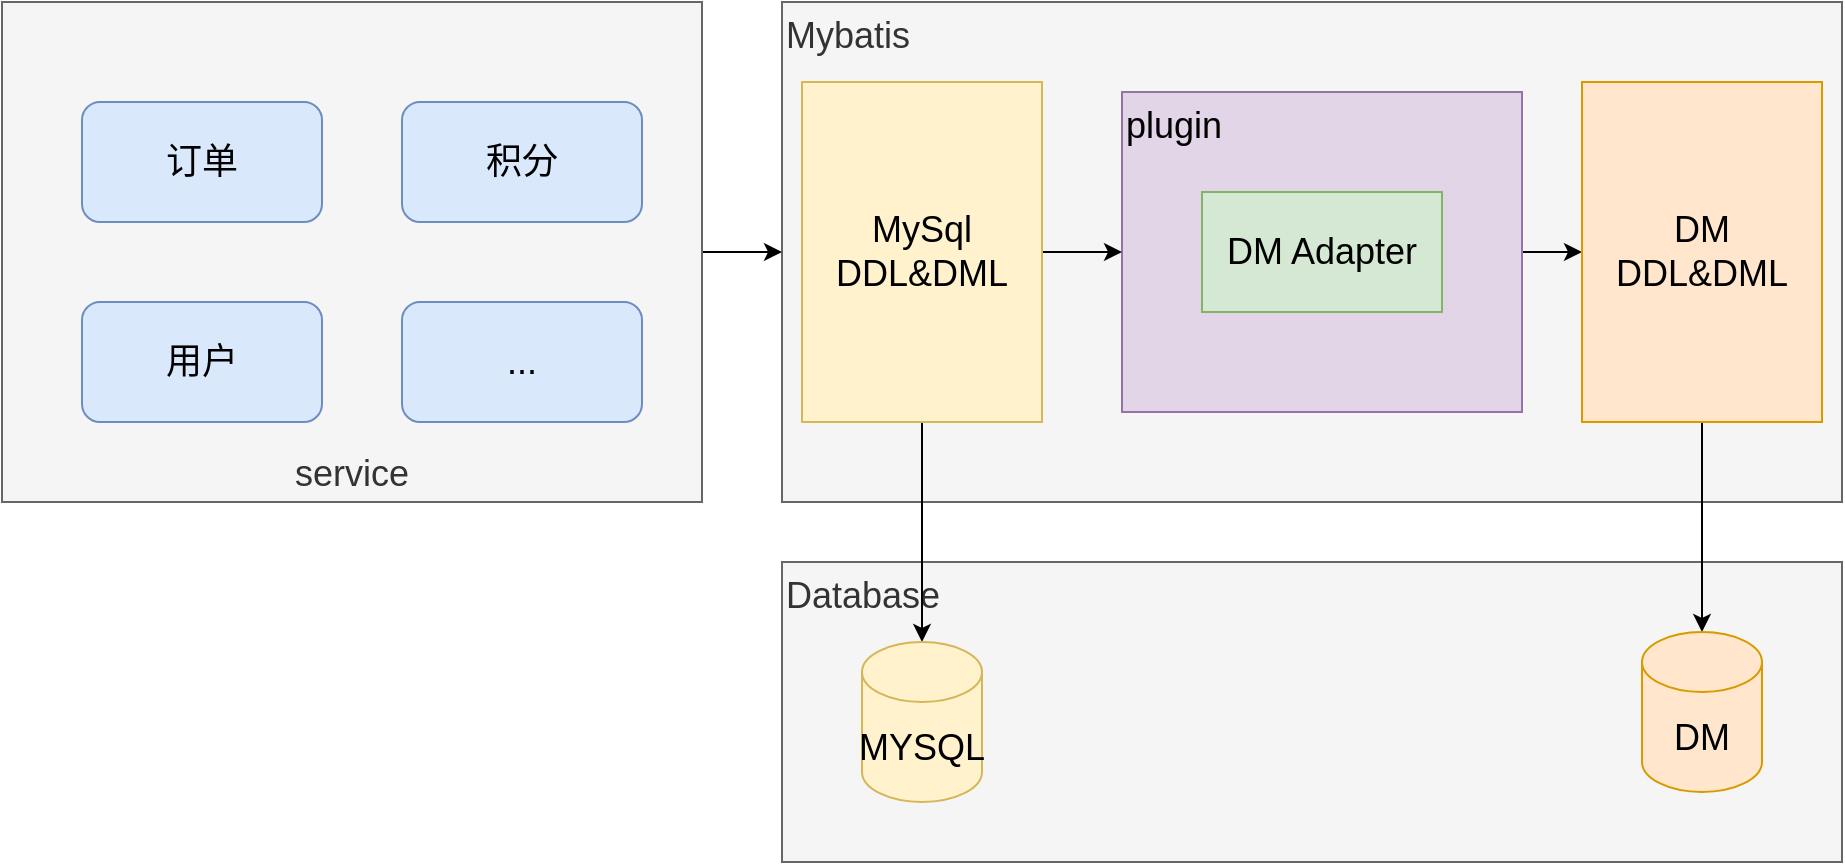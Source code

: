 <mxfile version="22.0.4" type="github">
  <diagram name="第 1 页" id="uxam0HJFk7IKHuleWVk5">
    <mxGraphModel dx="1434" dy="765" grid="1" gridSize="10" guides="1" tooltips="1" connect="1" arrows="1" fold="1" page="1" pageScale="1" pageWidth="827" pageHeight="1169" math="0" shadow="0">
      <root>
        <mxCell id="0" />
        <mxCell id="1" parent="0" />
        <mxCell id="KnT9PUAGvuGJ7m0zhY_S-18" value="Database" style="rounded=0;whiteSpace=wrap;html=1;fillColor=#f5f5f5;fontColor=#333333;strokeColor=#666666;align=left;verticalAlign=top;fontSize=18;" vertex="1" parent="1">
          <mxGeometry x="590" y="400" width="530" height="150" as="geometry" />
        </mxCell>
        <mxCell id="KnT9PUAGvuGJ7m0zhY_S-11" value="Mybatis" style="rounded=0;whiteSpace=wrap;html=1;fillColor=#f5f5f5;fontColor=#333333;strokeColor=#666666;verticalAlign=top;align=left;fontSize=18;" vertex="1" parent="1">
          <mxGeometry x="590" y="120" width="530" height="250" as="geometry" />
        </mxCell>
        <mxCell id="KnT9PUAGvuGJ7m0zhY_S-13" style="edgeStyle=orthogonalEdgeStyle;rounded=0;orthogonalLoop=1;jettySize=auto;html=1;exitX=1;exitY=0.5;exitDx=0;exitDy=0;entryX=0;entryY=0.5;entryDx=0;entryDy=0;fontSize=18;" edge="1" parent="1" source="KnT9PUAGvuGJ7m0zhY_S-10" target="KnT9PUAGvuGJ7m0zhY_S-11">
          <mxGeometry relative="1" as="geometry" />
        </mxCell>
        <mxCell id="KnT9PUAGvuGJ7m0zhY_S-10" value="service" style="rounded=0;whiteSpace=wrap;html=1;verticalAlign=bottom;fillColor=#f5f5f5;fontColor=#333333;strokeColor=#666666;fontSize=18;" vertex="1" parent="1">
          <mxGeometry x="200" y="120" width="350" height="250" as="geometry" />
        </mxCell>
        <mxCell id="KnT9PUAGvuGJ7m0zhY_S-15" style="edgeStyle=orthogonalEdgeStyle;rounded=0;orthogonalLoop=1;jettySize=auto;html=1;exitX=1;exitY=0.5;exitDx=0;exitDy=0;entryX=0;entryY=0.5;entryDx=0;entryDy=0;fontSize=18;" edge="1" parent="1" source="KnT9PUAGvuGJ7m0zhY_S-8" target="KnT9PUAGvuGJ7m0zhY_S-6">
          <mxGeometry relative="1" as="geometry" />
        </mxCell>
        <mxCell id="KnT9PUAGvuGJ7m0zhY_S-8" value="plugin" style="rounded=0;whiteSpace=wrap;html=1;fillColor=#e1d5e7;strokeColor=#9673a6;align=left;verticalAlign=top;fontSize=18;" vertex="1" parent="1">
          <mxGeometry x="760" y="165" width="200" height="160" as="geometry" />
        </mxCell>
        <mxCell id="KnT9PUAGvuGJ7m0zhY_S-1" value="用户" style="rounded=1;whiteSpace=wrap;html=1;fillColor=#dae8fc;strokeColor=#6c8ebf;fontSize=18;" vertex="1" parent="1">
          <mxGeometry x="240" y="270" width="120" height="60" as="geometry" />
        </mxCell>
        <mxCell id="KnT9PUAGvuGJ7m0zhY_S-2" value="订单" style="rounded=1;whiteSpace=wrap;html=1;fillColor=#dae8fc;strokeColor=#6c8ebf;fontSize=18;" vertex="1" parent="1">
          <mxGeometry x="240" y="170" width="120" height="60" as="geometry" />
        </mxCell>
        <mxCell id="KnT9PUAGvuGJ7m0zhY_S-3" value="积分" style="rounded=1;whiteSpace=wrap;html=1;fillColor=#dae8fc;strokeColor=#6c8ebf;fontSize=18;" vertex="1" parent="1">
          <mxGeometry x="400" y="170" width="120" height="60" as="geometry" />
        </mxCell>
        <mxCell id="KnT9PUAGvuGJ7m0zhY_S-14" style="edgeStyle=orthogonalEdgeStyle;rounded=0;orthogonalLoop=1;jettySize=auto;html=1;exitX=1;exitY=0.5;exitDx=0;exitDy=0;entryX=0;entryY=0.5;entryDx=0;entryDy=0;fontSize=18;" edge="1" parent="1" source="KnT9PUAGvuGJ7m0zhY_S-5" target="KnT9PUAGvuGJ7m0zhY_S-8">
          <mxGeometry relative="1" as="geometry" />
        </mxCell>
        <mxCell id="KnT9PUAGvuGJ7m0zhY_S-19" style="edgeStyle=orthogonalEdgeStyle;rounded=0;orthogonalLoop=1;jettySize=auto;html=1;exitX=0.5;exitY=1;exitDx=0;exitDy=0;fontSize=18;" edge="1" parent="1" source="KnT9PUAGvuGJ7m0zhY_S-5" target="KnT9PUAGvuGJ7m0zhY_S-16">
          <mxGeometry relative="1" as="geometry" />
        </mxCell>
        <mxCell id="KnT9PUAGvuGJ7m0zhY_S-5" value="MySql DDL&amp;amp;DML" style="rounded=0;whiteSpace=wrap;html=1;fillColor=#fff2cc;strokeColor=#d6b656;fontSize=18;" vertex="1" parent="1">
          <mxGeometry x="600" y="160" width="120" height="170" as="geometry" />
        </mxCell>
        <mxCell id="KnT9PUAGvuGJ7m0zhY_S-20" style="edgeStyle=orthogonalEdgeStyle;rounded=0;orthogonalLoop=1;jettySize=auto;html=1;exitX=0.5;exitY=1;exitDx=0;exitDy=0;fontSize=18;" edge="1" parent="1" source="KnT9PUAGvuGJ7m0zhY_S-6" target="KnT9PUAGvuGJ7m0zhY_S-17">
          <mxGeometry relative="1" as="geometry" />
        </mxCell>
        <mxCell id="KnT9PUAGvuGJ7m0zhY_S-6" value="DM DDL&amp;amp;DML" style="rounded=0;whiteSpace=wrap;html=1;fillColor=#ffe6cc;strokeColor=#d79b00;fontSize=18;" vertex="1" parent="1">
          <mxGeometry x="990" y="160" width="120" height="170" as="geometry" />
        </mxCell>
        <mxCell id="KnT9PUAGvuGJ7m0zhY_S-7" value="DM Adapter" style="rounded=0;whiteSpace=wrap;html=1;fillColor=#d5e8d4;strokeColor=#82b366;fontSize=18;" vertex="1" parent="1">
          <mxGeometry x="800" y="215" width="120" height="60" as="geometry" />
        </mxCell>
        <mxCell id="KnT9PUAGvuGJ7m0zhY_S-9" value="..." style="rounded=1;whiteSpace=wrap;html=1;fillColor=#dae8fc;strokeColor=#6c8ebf;fontSize=18;" vertex="1" parent="1">
          <mxGeometry x="400" y="270" width="120" height="60" as="geometry" />
        </mxCell>
        <mxCell id="KnT9PUAGvuGJ7m0zhY_S-16" value="MYSQL" style="shape=cylinder3;whiteSpace=wrap;html=1;boundedLbl=1;backgroundOutline=1;size=15;fillColor=#fff2cc;strokeColor=#d6b656;fontSize=18;" vertex="1" parent="1">
          <mxGeometry x="630" y="440" width="60" height="80" as="geometry" />
        </mxCell>
        <mxCell id="KnT9PUAGvuGJ7m0zhY_S-17" value="DM" style="shape=cylinder3;whiteSpace=wrap;html=1;boundedLbl=1;backgroundOutline=1;size=15;fillColor=#ffe6cc;strokeColor=#d79b00;fontSize=18;" vertex="1" parent="1">
          <mxGeometry x="1020" y="435" width="60" height="80" as="geometry" />
        </mxCell>
      </root>
    </mxGraphModel>
  </diagram>
</mxfile>
